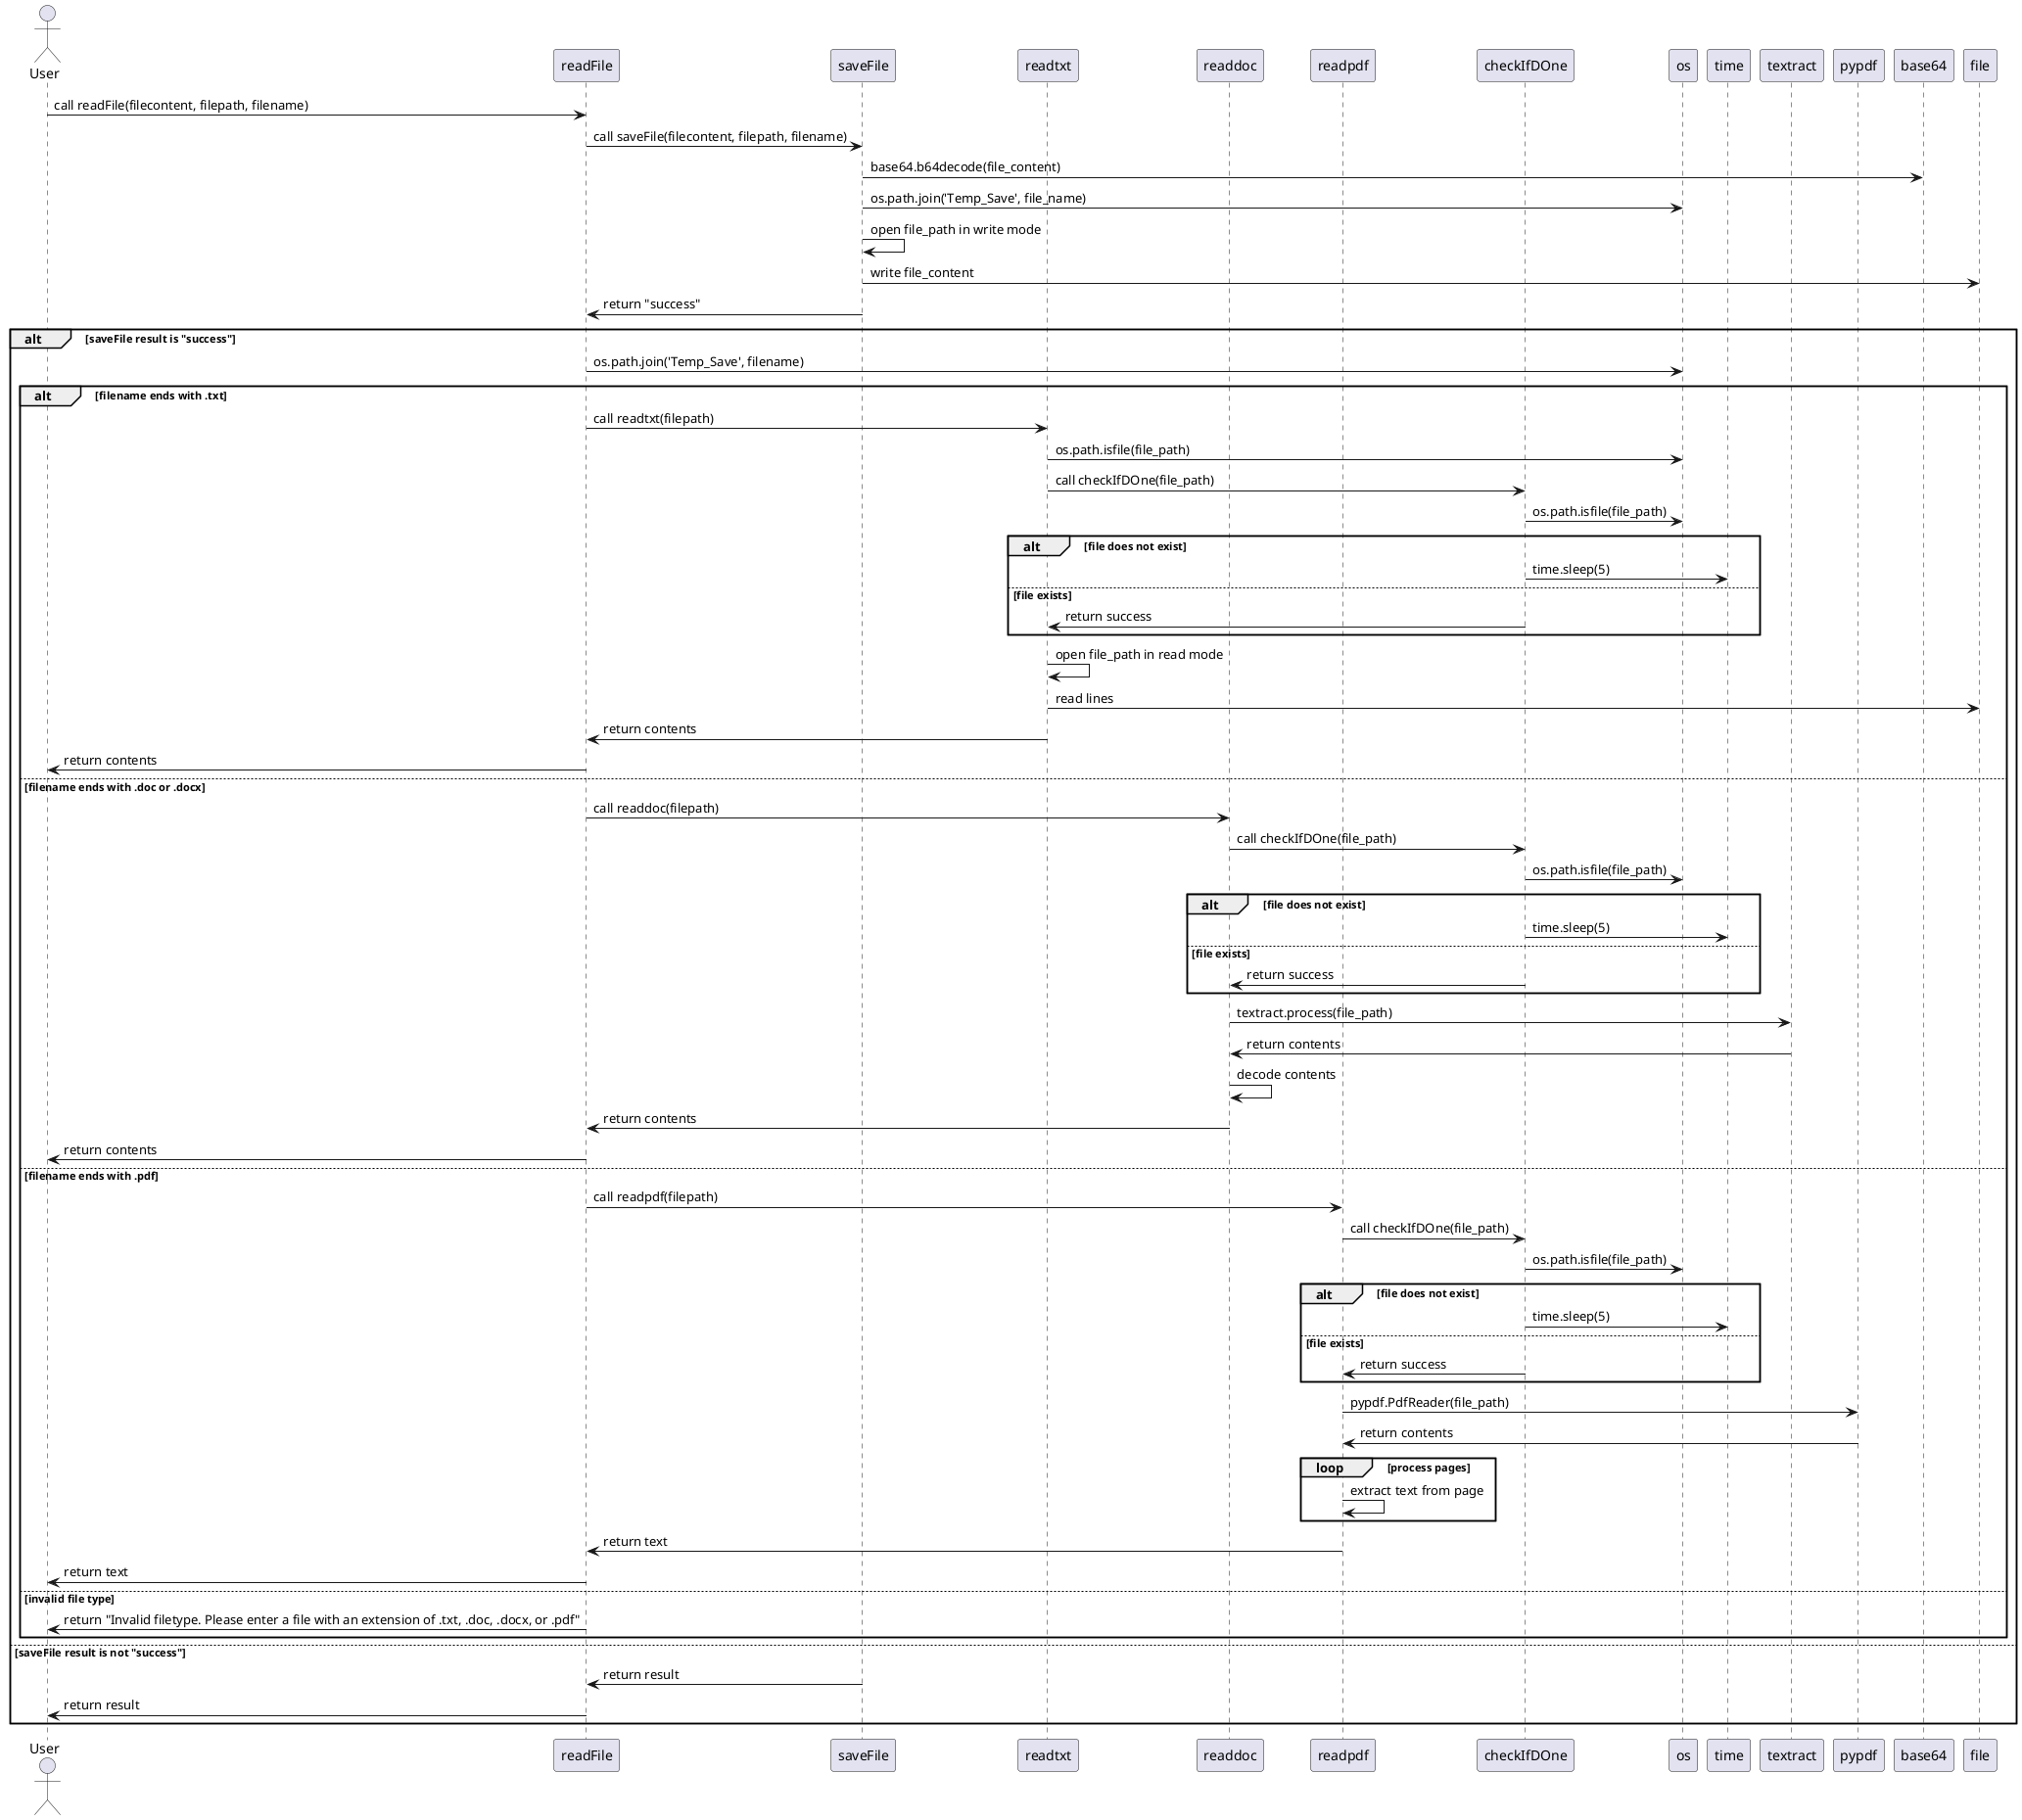 @startuml
actor User

participant readFile
participant saveFile
participant readtxt
participant readdoc
participant readpdf
participant checkIfDOne
participant os
participant time
participant textract
participant pypdf

User -> readFile: call readFile(filecontent, filepath, filename)
readFile -> saveFile: call saveFile(filecontent, filepath, filename)
saveFile -> base64: base64.b64decode(file_content)
saveFile -> os: os.path.join('Temp_Save', file_name)
saveFile -> saveFile: open file_path in write mode
saveFile -> file: write file_content
saveFile -> readFile: return "success"

alt saveFile result is "success"
    readFile -> os: os.path.join('Temp_Save', filename)
    
    alt filename ends with .txt
        readFile -> readtxt: call readtxt(filepath)
        readtxt -> os: os.path.isfile(file_path)
        readtxt -> checkIfDOne: call checkIfDOne(file_path)
        checkIfDOne -> os: os.path.isfile(file_path)
        alt file does not exist
            checkIfDOne -> time: time.sleep(5)
        else file exists
            checkIfDOne -> readtxt: return success
        end
        readtxt -> readtxt: open file_path in read mode
        readtxt -> file: read lines
        readtxt -> readFile: return contents
        readFile -> User: return contents

    else filename ends with .doc or .docx
        readFile -> readdoc: call readdoc(filepath)
        readdoc -> checkIfDOne: call checkIfDOne(file_path)
        checkIfDOne -> os: os.path.isfile(file_path)
        alt file does not exist
            checkIfDOne -> time: time.sleep(5)
        else file exists
            checkIfDOne -> readdoc: return success
        end
        readdoc -> textract: textract.process(file_path)
        textract -> readdoc: return contents
        readdoc -> readdoc: decode contents
        readdoc -> readFile: return contents
        readFile -> User: return contents

    else filename ends with .pdf
        readFile -> readpdf: call readpdf(filepath)
        readpdf -> checkIfDOne: call checkIfDOne(file_path)
        checkIfDOne -> os: os.path.isfile(file_path)
        alt file does not exist
            checkIfDOne -> time: time.sleep(5)
        else file exists
            checkIfDOne -> readpdf: return success
        end
        readpdf -> pypdf: pypdf.PdfReader(file_path)
        pypdf -> readpdf: return contents
        loop process pages
            readpdf -> readpdf: extract text from page
        end
        readpdf -> readFile: return text
        readFile -> User: return text

    else invalid file type
        readFile -> User: return "Invalid filetype. Please enter a file with an extension of .txt, .doc, .docx, or .pdf"
    end
else saveFile result is not "success"
    saveFile -> readFile: return result
    readFile -> User: return result
end

@enduml
